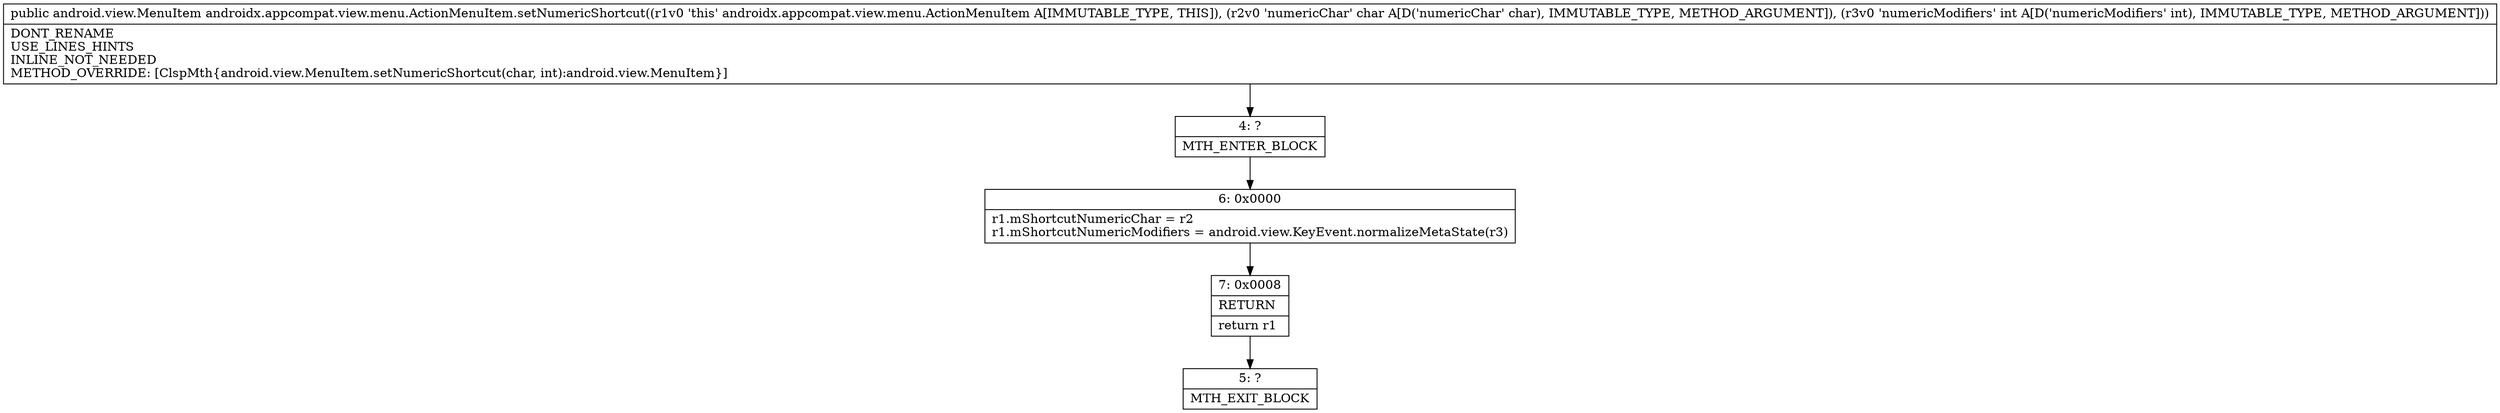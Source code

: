 digraph "CFG forandroidx.appcompat.view.menu.ActionMenuItem.setNumericShortcut(CI)Landroid\/view\/MenuItem;" {
Node_4 [shape=record,label="{4\:\ ?|MTH_ENTER_BLOCK\l}"];
Node_6 [shape=record,label="{6\:\ 0x0000|r1.mShortcutNumericChar = r2\lr1.mShortcutNumericModifiers = android.view.KeyEvent.normalizeMetaState(r3)\l}"];
Node_7 [shape=record,label="{7\:\ 0x0008|RETURN\l|return r1\l}"];
Node_5 [shape=record,label="{5\:\ ?|MTH_EXIT_BLOCK\l}"];
MethodNode[shape=record,label="{public android.view.MenuItem androidx.appcompat.view.menu.ActionMenuItem.setNumericShortcut((r1v0 'this' androidx.appcompat.view.menu.ActionMenuItem A[IMMUTABLE_TYPE, THIS]), (r2v0 'numericChar' char A[D('numericChar' char), IMMUTABLE_TYPE, METHOD_ARGUMENT]), (r3v0 'numericModifiers' int A[D('numericModifiers' int), IMMUTABLE_TYPE, METHOD_ARGUMENT]))  | DONT_RENAME\lUSE_LINES_HINTS\lINLINE_NOT_NEEDED\lMETHOD_OVERRIDE: [ClspMth\{android.view.MenuItem.setNumericShortcut(char, int):android.view.MenuItem\}]\l}"];
MethodNode -> Node_4;Node_4 -> Node_6;
Node_6 -> Node_7;
Node_7 -> Node_5;
}

